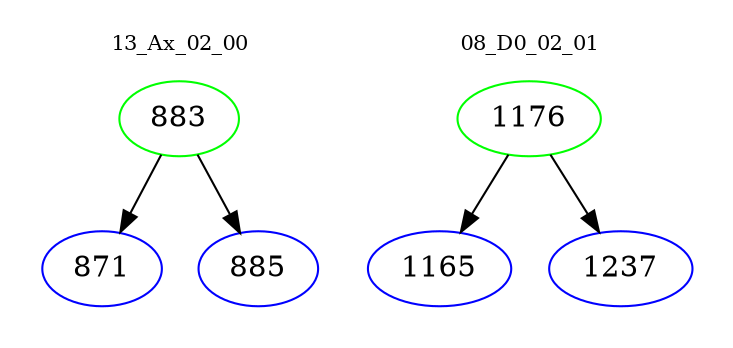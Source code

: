 digraph{
subgraph cluster_0 {
color = white
label = "13_Ax_02_00";
fontsize=10;
T0_883 [label="883", color="green"]
T0_883 -> T0_871 [color="black"]
T0_871 [label="871", color="blue"]
T0_883 -> T0_885 [color="black"]
T0_885 [label="885", color="blue"]
}
subgraph cluster_1 {
color = white
label = "08_D0_02_01";
fontsize=10;
T1_1176 [label="1176", color="green"]
T1_1176 -> T1_1165 [color="black"]
T1_1165 [label="1165", color="blue"]
T1_1176 -> T1_1237 [color="black"]
T1_1237 [label="1237", color="blue"]
}
}

